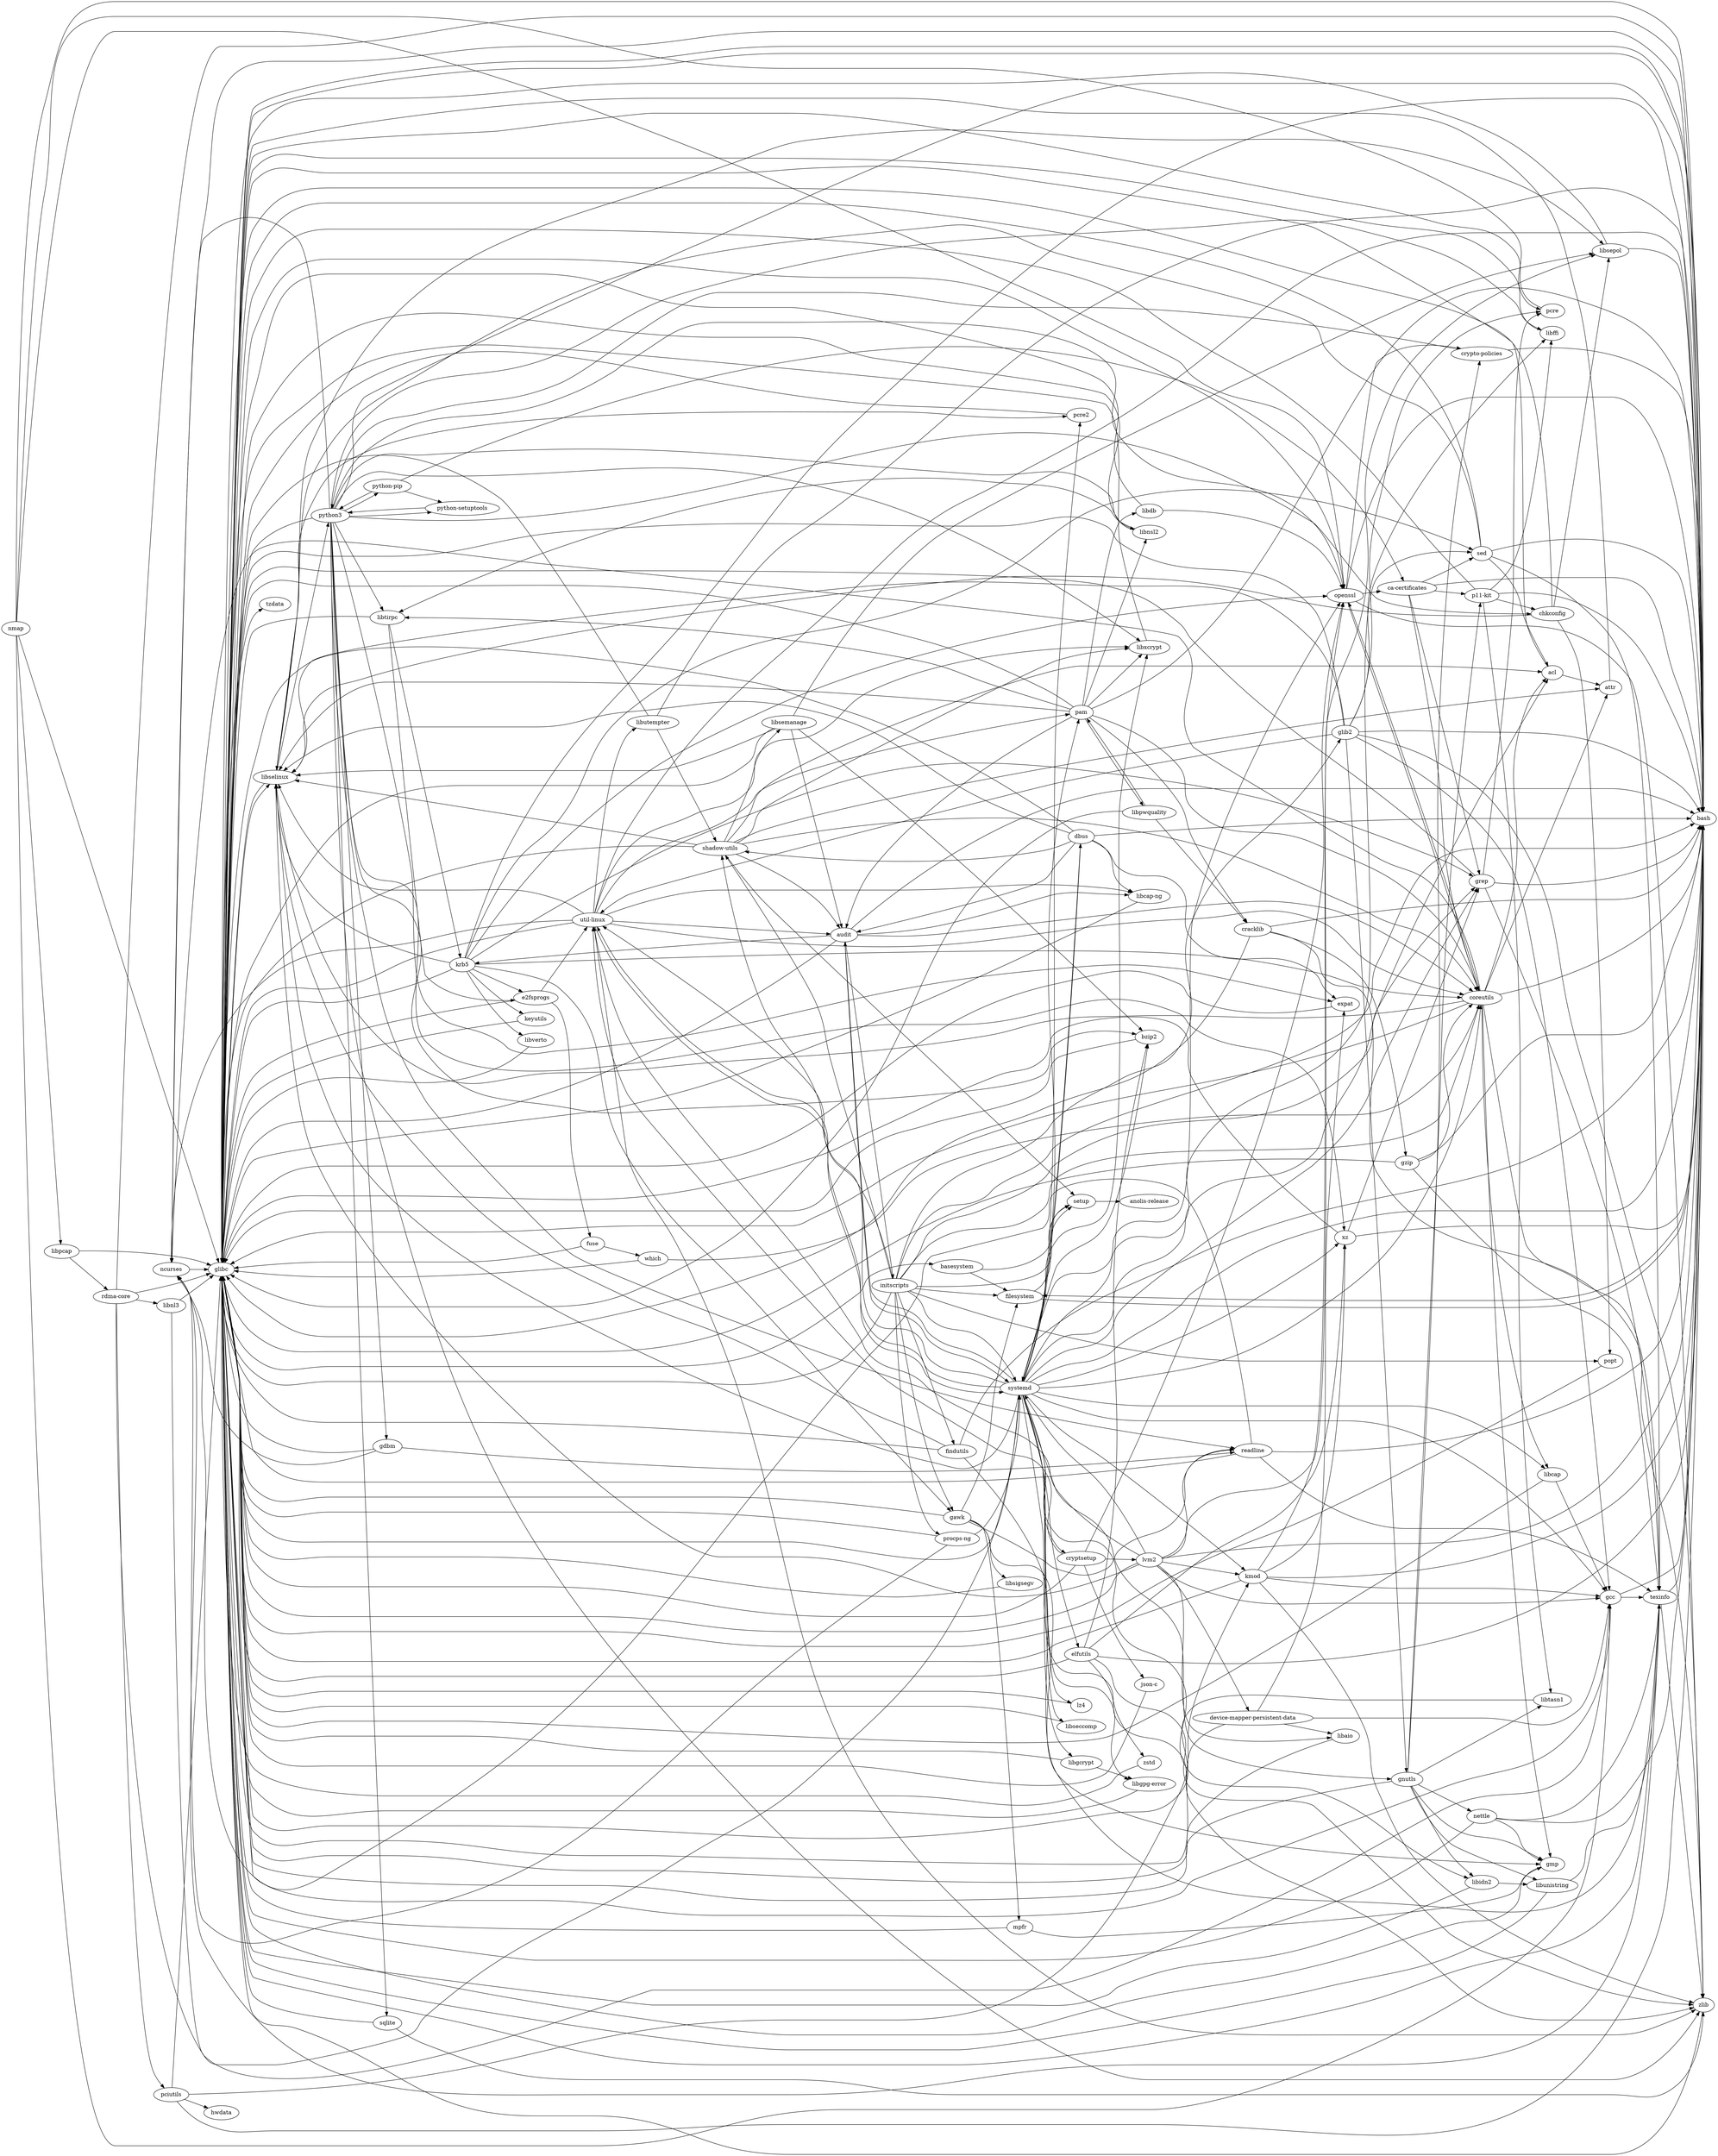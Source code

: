digraph MyPicture {
	graph [rankdir=LR]
	ncurses
	ncurses -> glibc
	glibc
	glibc -> basesystem
	glibc -> bash
	glibc -> libselinux
	glibc -> tzdata
	basesystem
	basesystem -> filesystem
	basesystem -> setup
	bash
	bash -> filesystem
	bash -> glibc
	bash -> ncurses
	libselinux
	libselinux -> glibc
	libselinux -> pcre2
	libselinux -> libsepol
	libselinux -> python3
	tzdata
	pcre2
	pcre2 -> glibc
	libsepol
	libsepol -> bash
	libsepol -> glibc
	python3
	python3 -> bash
	python3 -> chkconfig
	python3 -> openssl
	python3 -> glibc
	python3 -> "python-setuptools"
	python3 -> "python-pip"
	python3 -> gdbm
	python3 -> bzip2
	python3 -> libxcrypt
	python3 -> expat
	python3 -> libffi
	python3 -> xz
	python3 -> ncurses
	python3 -> libnsl2
	python3 -> readline
	python3 -> sqlite
	python3 -> libtirpc
	python3 -> zlib
	chkconfig
	chkconfig -> popt
	chkconfig -> libselinux
	chkconfig -> libsepol
	chkconfig -> glibc
	openssl
	openssl -> bash
	openssl -> coreutils
	openssl -> glibc
	openssl -> zlib
	openssl -> "ca-certificates"
	openssl -> "crypto-policies"
	"python-setuptools"
	"python-setuptools" -> python3
	"python-pip"
	"python-pip" -> "ca-certificates"
	"python-pip" -> "python-setuptools"
	"python-pip" -> python3
	gdbm
	gdbm -> ncurses
	gdbm -> readline
	gdbm -> glibc
	bzip2
	bzip2 -> glibc
	libxcrypt
	libxcrypt -> glibc
	expat
	expat -> glibc
	libffi
	libffi -> glibc
	xz
	xz -> bash
	xz -> grep
	xz -> glibc
	libnsl2
	libnsl2 -> glibc
	libnsl2 -> libtirpc
	readline
	readline -> bash
	readline -> glibc
	readline -> texinfo
	readline -> ncurses
	sqlite
	sqlite -> glibc
	sqlite -> zlib
	libtirpc
	libtirpc -> glibc
	libtirpc -> e2fsprogs
	libtirpc -> krb5
	zlib
	zlib -> glibc
	e2fsprogs
	e2fsprogs -> "util-linux"
	e2fsprogs -> glibc
	e2fsprogs -> fuse
	krb5
	krb5 -> bash
	krb5 -> coreutils
	krb5 -> gawk
	krb5 -> grep
	krb5 -> keyutils
	krb5 -> e2fsprogs
	krb5 -> openssl
	krb5 -> glibc
	krb5 -> libselinux
	krb5 -> libverto
	krb5 -> sed
	coreutils
	coreutils -> acl
	coreutils -> attr
	coreutils -> libcap
	coreutils -> openssl
	coreutils -> gmp
	coreutils -> glibc
	coreutils -> libselinux
	coreutils -> ncurses
	coreutils -> bash
	coreutils -> texinfo
	gawk
	gawk -> filesystem
	gawk -> glibc
	gawk -> gmp
	gawk -> mpfr
	gawk -> readline
	gawk -> libsigsegv
	grep
	grep -> bash
	grep -> texinfo
	grep -> pcre
	grep -> glibc
	keyutils
	keyutils -> glibc
	libverto
	libverto -> glibc
	sed
	sed -> bash
	sed -> texinfo
	sed -> acl
	sed -> libselinux
	sed -> glibc
	texinfo
	texinfo -> bash
	texinfo -> ncurses
	texinfo -> zlib
	texinfo -> glibc
	acl
	acl -> glibc
	acl -> attr
	attr
	attr -> glibc
	pcre
	pcre -> glibc
	filesystem
	filesystem -> bash
	filesystem -> setup
	gmp
	gmp -> glibc
	mpfr
	mpfr -> glibc
	mpfr -> gmp
	libsigsegv
	libsigsegv -> glibc
	setup
	setup -> "anolis-release"
	"anolis-release"
	libcap
	libcap -> gcc
	libcap -> glibc
	gcc
	gcc -> bash
	gcc -> texinfo
	gcc -> glibc
	"util-linux"
	"util-linux" -> bash
	"util-linux" -> glibc
	"util-linux" -> coreutils
	"util-linux" -> libselinux
	"util-linux" -> pam
	"util-linux" -> audit
	"util-linux" -> "libcap-ng"
	"util-linux" -> libxcrypt
	"util-linux" -> ncurses
	"util-linux" -> systemd
	"util-linux" -> libutempter
	"util-linux" -> zlib
	fuse
	fuse -> glibc
	fuse -> which
	which
	which -> coreutils
	which -> glibc
	pam
	pam -> bash
	pam -> glibc
	pam -> audit
	pam -> coreutils
	pam -> cracklib
	pam -> libxcrypt
	pam -> libdb
	pam -> libnsl2
	pam -> libpwquality
	pam -> libselinux
	pam -> libtirpc
	audit
	audit -> bash
	audit -> coreutils
	audit -> glibc
	audit -> initscripts
	audit -> "libcap-ng"
	audit -> krb5
	audit -> systemd
	"libcap-ng"
	"libcap-ng" -> glibc
	systemd
	systemd -> bash
	systemd -> glibc
	systemd -> "shadow-utils"
	systemd -> acl
	systemd -> coreutils
	systemd -> dbus
	systemd -> grep
	systemd -> audit
	systemd -> "util-linux"
	systemd -> bzip2
	systemd -> libcap
	systemd -> libxcrypt
	systemd -> cryptsetup
	systemd -> elfutils
	systemd -> gcc
	systemd -> libgcrypt
	systemd -> gnutls
	systemd -> "libgpg-error"
	systemd -> libidn2
	systemd -> kmod
	systemd -> lz4
	systemd -> xz
	systemd -> pam
	systemd -> pcre2
	systemd -> libseccomp
	systemd -> libselinux
	systemd -> zlib
	systemd -> openssl
	systemd -> sed
	libutempter
	libutempter -> bash
	libutempter -> glibc
	libutempter -> "shadow-utils"
	"shadow-utils"
	"shadow-utils" -> audit
	"shadow-utils" -> coreutils
	"shadow-utils" -> glibc
	"shadow-utils" -> acl
	"shadow-utils" -> attr
	"shadow-utils" -> libxcrypt
	"shadow-utils" -> libselinux
	"shadow-utils" -> libsemanage
	"shadow-utils" -> setup
	libsemanage
	libsemanage -> audit
	libsemanage -> bzip2
	libsemanage -> libselinux
	libsemanage -> libsepol
	libsemanage -> glibc
	dbus
	dbus -> systemd
	dbus -> bash
	dbus -> "shadow-utils"
	dbus -> audit
	dbus -> "libcap-ng"
	dbus -> expat
	dbus -> glibc
	dbus -> libselinux
	cryptsetup
	cryptsetup -> glibc
	cryptsetup -> "util-linux"
	cryptsetup -> openssl
	cryptsetup -> lvm2
	cryptsetup -> "json-c"
	elfutils
	elfutils -> bash
	elfutils -> glibc
	elfutils -> zlib
	elfutils -> bzip2
	elfutils -> xz
	elfutils -> zstd
	libgcrypt
	libgcrypt -> glibc
	libgcrypt -> "libgpg-error"
	gnutls
	gnutls -> "crypto-policies"
	gnutls -> glibc
	gnutls -> gmp
	gnutls -> nettle
	gnutls -> libidn2
	gnutls -> "p11-kit"
	gnutls -> libtasn1
	gnutls -> libunistring
	"libgpg-error"
	"libgpg-error" -> glibc
	libidn2
	libidn2 -> libunistring
	libidn2 -> glibc
	kmod
	kmod -> bash
	kmod -> glibc
	kmod -> openssl
	kmod -> gcc
	kmod -> xz
	kmod -> zlib
	lz4
	lz4 -> glibc
	libseccomp
	libseccomp -> glibc
	libunistring
	libunistring -> texinfo
	libunistring -> glibc
	"crypto-policies"
	"crypto-policies" -> bash
	"crypto-policies" -> python3
	nettle
	nettle -> bash
	nettle -> glibc
	nettle -> texinfo
	nettle -> gmp
	"p11-kit"
	"p11-kit" -> glibc
	"p11-kit" -> libffi
	"p11-kit" -> bash
	"p11-kit" -> chkconfig
	"p11-kit" -> libtasn1
	libtasn1
	libtasn1 -> glibc
	zstd
	zstd -> glibc
	lvm2
	lvm2 -> bash
	lvm2 -> glibc
	lvm2 -> libselinux
	lvm2 -> libsepol
	lvm2 -> systemd
	lvm2 -> "util-linux"
	lvm2 -> gcc
	lvm2 -> "device-mapper-persistent-data"
	lvm2 -> libaio
	lvm2 -> readline
	lvm2 -> kmod
	"json-c"
	"json-c" -> glibc
	"device-mapper-persistent-data"
	"device-mapper-persistent-data" -> expat
	"device-mapper-persistent-data" -> glibc
	"device-mapper-persistent-data" -> libaio
	"device-mapper-persistent-data" -> gcc
	libaio
	libaio -> glibc
	initscripts
	initscripts -> bash
	initscripts -> coreutils
	initscripts -> filesystem
	initscripts -> findutils
	initscripts -> gawk
	initscripts -> grep
	initscripts -> glib2
	initscripts -> popt
	initscripts -> "procps-ng"
	initscripts -> glibc
	initscripts -> setup
	initscripts -> "shadow-utils"
	initscripts -> systemd
	initscripts -> "util-linux"
	findutils
	findutils -> bash
	findutils -> texinfo
	findutils -> glibc
	findutils -> libselinux
	glib2
	glib2 -> bash
	glib2 -> glibc
	glib2 -> libffi
	glib2 -> gcc
	glib2 -> gnutls
	glib2 -> "util-linux"
	glib2 -> pcre
	glib2 -> libselinux
	glib2 -> zlib
	popt
	popt -> glibc
	"procps-ng"
	"procps-ng" -> glibc
	"procps-ng" -> ncurses
	"procps-ng" -> systemd
	cracklib
	cracklib -> bash
	cracklib -> glibc
	cracklib -> gzip
	cracklib -> zlib
	libdb
	libdb -> glibc
	libdb -> openssl
	libpwquality
	libpwquality -> cracklib
	libpwquality -> pam
	libpwquality -> glibc
	gzip
	gzip -> bash
	gzip -> texinfo
	gzip -> coreutils
	gzip -> glibc
	"ca-certificates"
	"ca-certificates" -> bash
	"ca-certificates" -> coreutils
	"ca-certificates" -> grep
	"ca-certificates" -> "p11-kit"
	"ca-certificates" -> sed
	libnl3
	libnl3 -> glibc
	libnl3 -> gcc
	"rdma-core"
	"rdma-core" -> bash
	"rdma-core" -> glibc
	"rdma-core" -> libnl3
	"rdma-core" -> systemd
	"rdma-core" -> pciutils
	pciutils
	pciutils -> bash
	pciutils -> hwdata
	pciutils -> kmod
	pciutils -> glibc
	hwdata
	nmap
	nmap -> openssl
	nmap -> glibc
	nmap -> gcc
	nmap -> libpcap
	nmap -> pcre
	nmap -> bash
	libpcap
	libpcap -> "rdma-core"
	libpcap -> glibc
}

